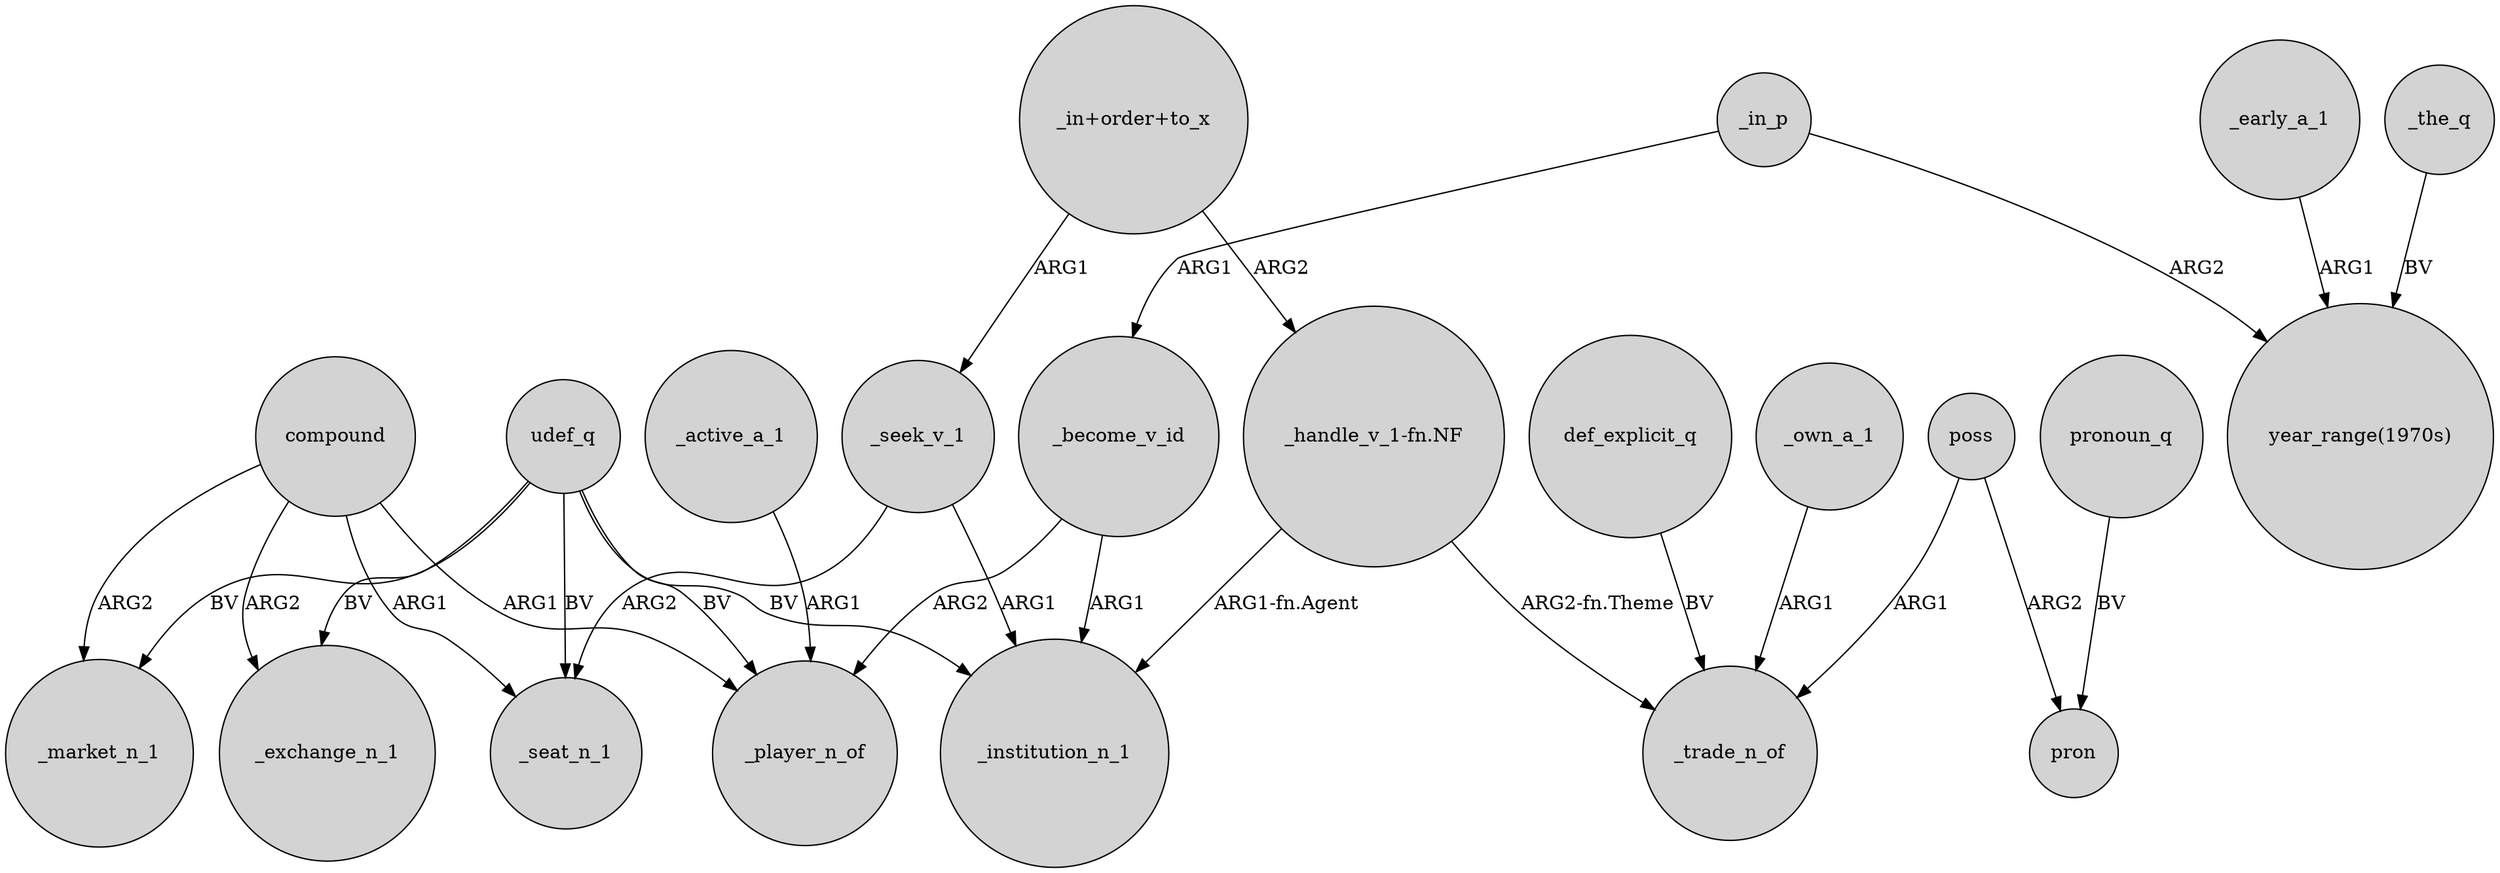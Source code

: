 digraph {
	node [shape=circle style=filled]
	compound -> _market_n_1 [label=ARG2]
	_seek_v_1 -> _institution_n_1 [label=ARG1]
	poss -> pron [label=ARG2]
	_seek_v_1 -> _seat_n_1 [label=ARG2]
	_become_v_id -> _player_n_of [label=ARG2]
	udef_q -> _player_n_of [label=BV]
	_early_a_1 -> "year_range(1970s)" [label=ARG1]
	"_in+order+to_x" -> "_handle_v_1-fn.NF" [label=ARG2]
	udef_q -> _market_n_1 [label=BV]
	def_explicit_q -> _trade_n_of [label=BV]
	_in_p -> "year_range(1970s)" [label=ARG2]
	_the_q -> "year_range(1970s)" [label=BV]
	compound -> _seat_n_1 [label=ARG1]
	_in_p -> _become_v_id [label=ARG1]
	udef_q -> _institution_n_1 [label=BV]
	compound -> _exchange_n_1 [label=ARG2]
	_become_v_id -> _institution_n_1 [label=ARG1]
	_own_a_1 -> _trade_n_of [label=ARG1]
	poss -> _trade_n_of [label=ARG1]
	pronoun_q -> pron [label=BV]
	_active_a_1 -> _player_n_of [label=ARG1]
	"_handle_v_1-fn.NF" -> _trade_n_of [label="ARG2-fn.Theme"]
	"_in+order+to_x" -> _seek_v_1 [label=ARG1]
	"_handle_v_1-fn.NF" -> _institution_n_1 [label="ARG1-fn.Agent"]
	udef_q -> _seat_n_1 [label=BV]
	udef_q -> _exchange_n_1 [label=BV]
	compound -> _player_n_of [label=ARG1]
}
